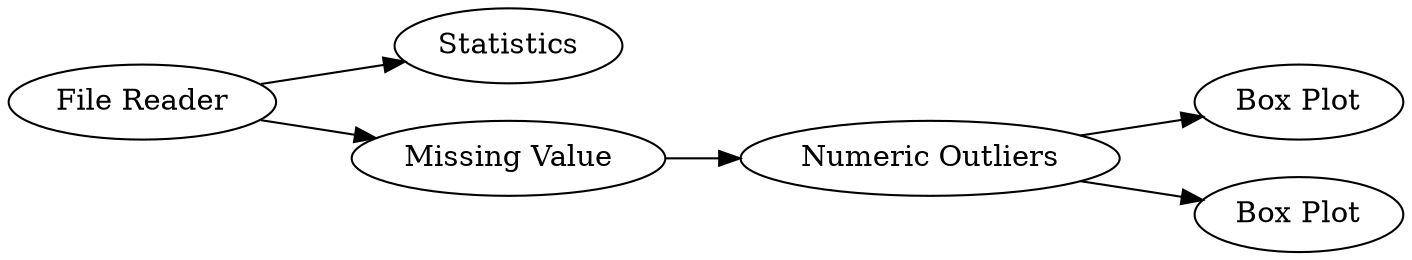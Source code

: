 digraph {
	1 [label="File Reader"]
	2 [label=Statistics]
	3 [label="Missing Value"]
	4 [label="Box Plot"]
	5 [label="Numeric Outliers"]
	6 [label="Box Plot"]
	1 -> 2
	1 -> 3
	3 -> 5
	5 -> 4
	5 -> 6
	rankdir=LR
}

